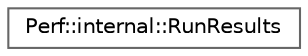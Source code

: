 digraph "类继承关系图"
{
 // LATEX_PDF_SIZE
  bgcolor="transparent";
  edge [fontname=Helvetica,fontsize=10,labelfontname=Helvetica,labelfontsize=10];
  node [fontname=Helvetica,fontsize=10,shape=box,height=0.2,width=0.4];
  rankdir="LR";
  Node0 [id="Node000000",label="Perf::internal::RunResults",height=0.2,width=0.4,color="grey40", fillcolor="white", style="filled",URL="$struct_perf_1_1internal_1_1_run_results.html",tooltip="Settings and timing results for a test run configuration"];
}
